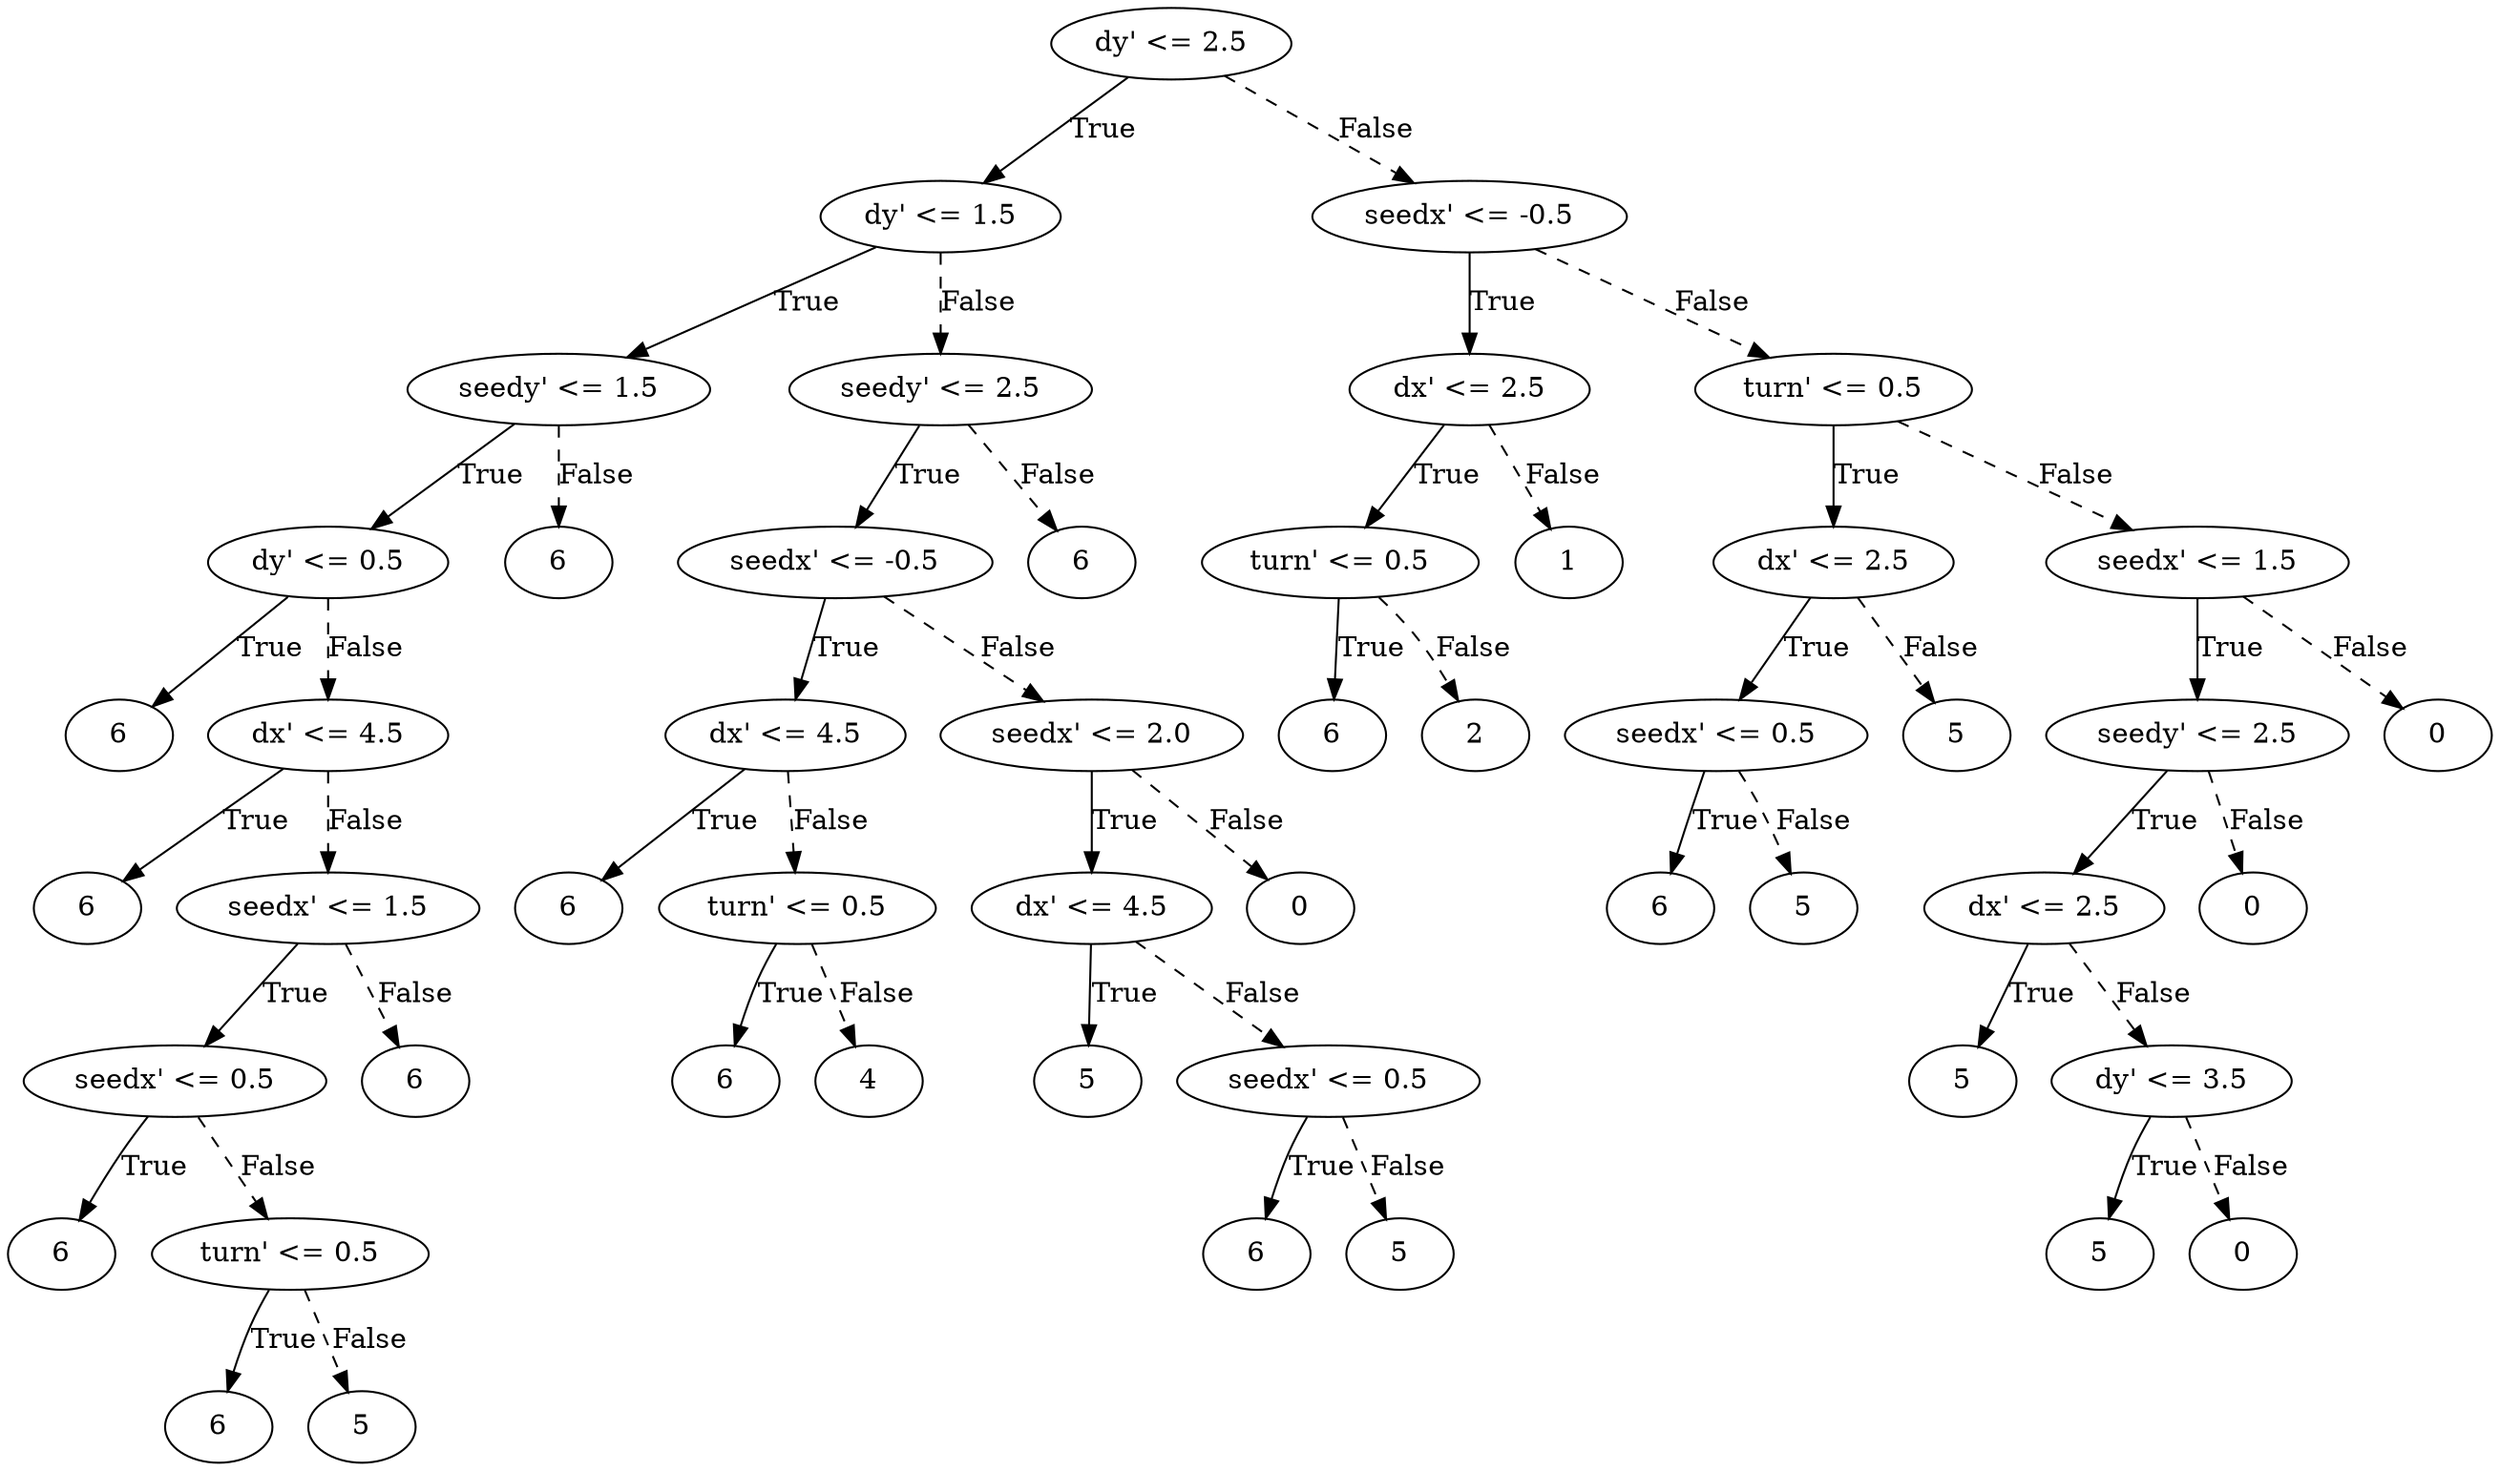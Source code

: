digraph {
0 [label="dy' <= 2.5"];
1 [label="dy' <= 1.5"];
2 [label="seedy' <= 1.5"];
3 [label="dy' <= 0.5"];
4 [label="6"];
3 -> 4 [label="True"];
5 [label="dx' <= 4.5"];
6 [label="6"];
5 -> 6 [label="True"];
7 [label="seedx' <= 1.5"];
8 [label="seedx' <= 0.5"];
9 [label="6"];
8 -> 9 [label="True"];
10 [label="turn' <= 0.5"];
11 [label="6"];
10 -> 11 [label="True"];
12 [label="5"];
10 -> 12 [style="dashed", label="False"];
8 -> 10 [style="dashed", label="False"];
7 -> 8 [label="True"];
13 [label="6"];
7 -> 13 [style="dashed", label="False"];
5 -> 7 [style="dashed", label="False"];
3 -> 5 [style="dashed", label="False"];
2 -> 3 [label="True"];
14 [label="6"];
2 -> 14 [style="dashed", label="False"];
1 -> 2 [label="True"];
15 [label="seedy' <= 2.5"];
16 [label="seedx' <= -0.5"];
17 [label="dx' <= 4.5"];
18 [label="6"];
17 -> 18 [label="True"];
19 [label="turn' <= 0.5"];
20 [label="6"];
19 -> 20 [label="True"];
21 [label="4"];
19 -> 21 [style="dashed", label="False"];
17 -> 19 [style="dashed", label="False"];
16 -> 17 [label="True"];
22 [label="seedx' <= 2.0"];
23 [label="dx' <= 4.5"];
24 [label="5"];
23 -> 24 [label="True"];
25 [label="seedx' <= 0.5"];
26 [label="6"];
25 -> 26 [label="True"];
27 [label="5"];
25 -> 27 [style="dashed", label="False"];
23 -> 25 [style="dashed", label="False"];
22 -> 23 [label="True"];
28 [label="0"];
22 -> 28 [style="dashed", label="False"];
16 -> 22 [style="dashed", label="False"];
15 -> 16 [label="True"];
29 [label="6"];
15 -> 29 [style="dashed", label="False"];
1 -> 15 [style="dashed", label="False"];
0 -> 1 [label="True"];
30 [label="seedx' <= -0.5"];
31 [label="dx' <= 2.5"];
32 [label="turn' <= 0.5"];
33 [label="6"];
32 -> 33 [label="True"];
34 [label="2"];
32 -> 34 [style="dashed", label="False"];
31 -> 32 [label="True"];
35 [label="1"];
31 -> 35 [style="dashed", label="False"];
30 -> 31 [label="True"];
36 [label="turn' <= 0.5"];
37 [label="dx' <= 2.5"];
38 [label="seedx' <= 0.5"];
39 [label="6"];
38 -> 39 [label="True"];
40 [label="5"];
38 -> 40 [style="dashed", label="False"];
37 -> 38 [label="True"];
41 [label="5"];
37 -> 41 [style="dashed", label="False"];
36 -> 37 [label="True"];
42 [label="seedx' <= 1.5"];
43 [label="seedy' <= 2.5"];
44 [label="dx' <= 2.5"];
45 [label="5"];
44 -> 45 [label="True"];
46 [label="dy' <= 3.5"];
47 [label="5"];
46 -> 47 [label="True"];
48 [label="0"];
46 -> 48 [style="dashed", label="False"];
44 -> 46 [style="dashed", label="False"];
43 -> 44 [label="True"];
49 [label="0"];
43 -> 49 [style="dashed", label="False"];
42 -> 43 [label="True"];
50 [label="0"];
42 -> 50 [style="dashed", label="False"];
36 -> 42 [style="dashed", label="False"];
30 -> 36 [style="dashed", label="False"];
0 -> 30 [style="dashed", label="False"];

}